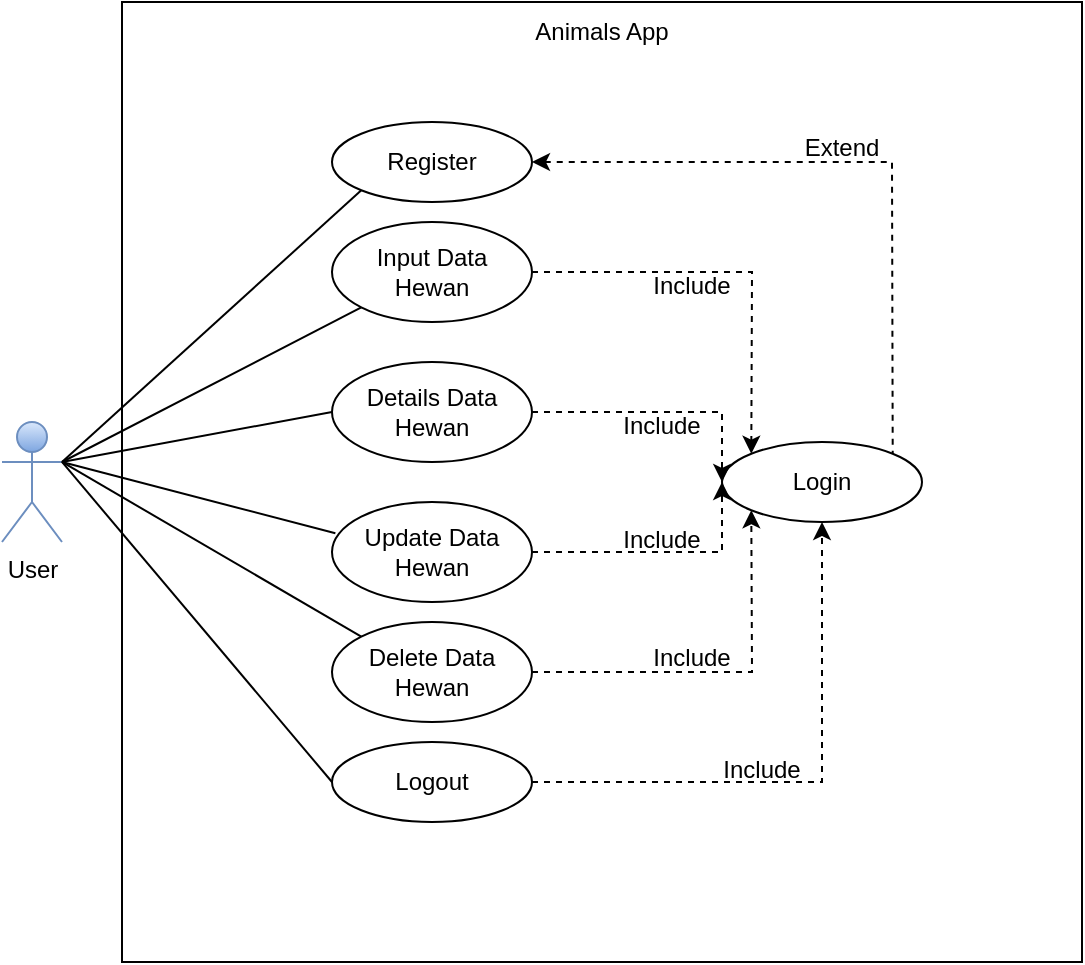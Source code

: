 <mxfile version="22.1.17" type="github">
  <diagram name="Page-1" id="1qvj9gv8hx600xTdqgaV">
    <mxGraphModel dx="946" dy="655" grid="1" gridSize="10" guides="1" tooltips="1" connect="1" arrows="1" fold="1" page="1" pageScale="1" pageWidth="1100" pageHeight="850" math="0" shadow="0">
      <root>
        <mxCell id="0" />
        <mxCell id="1" parent="0" />
        <mxCell id="XbGWUctrTEADIuY7hZU9-1" value="" style="whiteSpace=wrap;html=1;aspect=fixed;" vertex="1" parent="1">
          <mxGeometry x="220" y="80" width="480" height="480" as="geometry" />
        </mxCell>
        <mxCell id="sekp1KyvqEFsNMxRi9oe-1" value="User" style="shape=umlActor;verticalLabelPosition=bottom;verticalAlign=top;html=1;outlineConnect=0;fillColor=#dae8fc;gradientColor=#7ea6e0;strokeColor=#6c8ebf;" parent="1" vertex="1">
          <mxGeometry x="160" y="290" width="30" height="60" as="geometry" />
        </mxCell>
        <mxCell id="sekp1KyvqEFsNMxRi9oe-7" value="Details Data Hewan" style="ellipse;whiteSpace=wrap;html=1;" parent="1" vertex="1">
          <mxGeometry x="325" y="260" width="100" height="50" as="geometry" />
        </mxCell>
        <mxCell id="sekp1KyvqEFsNMxRi9oe-8" value="Input Data&lt;br&gt;Hewan" style="ellipse;whiteSpace=wrap;html=1;" parent="1" vertex="1">
          <mxGeometry x="325" y="190" width="100" height="50" as="geometry" />
        </mxCell>
        <mxCell id="sekp1KyvqEFsNMxRi9oe-11" value="Update Data Hewan" style="ellipse;whiteSpace=wrap;html=1;" parent="1" vertex="1">
          <mxGeometry x="325" y="330" width="100" height="50" as="geometry" />
        </mxCell>
        <mxCell id="sekp1KyvqEFsNMxRi9oe-12" value="Delete Data Hewan" style="ellipse;whiteSpace=wrap;html=1;" parent="1" vertex="1">
          <mxGeometry x="325" y="390" width="100" height="50" as="geometry" />
        </mxCell>
        <mxCell id="sekp1KyvqEFsNMxRi9oe-15" value="Include" style="text;html=1;strokeColor=none;fillColor=none;align=center;verticalAlign=middle;whiteSpace=wrap;rounded=0;" parent="1" vertex="1">
          <mxGeometry x="460" y="277" width="60" height="30" as="geometry" />
        </mxCell>
        <mxCell id="sekp1KyvqEFsNMxRi9oe-16" value="Include" style="text;html=1;strokeColor=none;fillColor=none;align=center;verticalAlign=middle;whiteSpace=wrap;rounded=0;" parent="1" vertex="1">
          <mxGeometry x="475" y="207" width="60" height="30" as="geometry" />
        </mxCell>
        <mxCell id="sekp1KyvqEFsNMxRi9oe-18" value="Include" style="text;html=1;strokeColor=none;fillColor=none;align=center;verticalAlign=middle;whiteSpace=wrap;rounded=0;" parent="1" vertex="1">
          <mxGeometry x="475" y="393" width="60" height="30" as="geometry" />
        </mxCell>
        <mxCell id="sekp1KyvqEFsNMxRi9oe-19" value="Include" style="text;html=1;strokeColor=none;fillColor=none;align=center;verticalAlign=middle;whiteSpace=wrap;rounded=0;" parent="1" vertex="1">
          <mxGeometry x="460" y="334" width="60" height="30" as="geometry" />
        </mxCell>
        <mxCell id="sekp1KyvqEFsNMxRi9oe-21" value="Login" style="ellipse;whiteSpace=wrap;html=1;" parent="1" vertex="1">
          <mxGeometry x="520" y="300" width="100" height="40" as="geometry" />
        </mxCell>
        <mxCell id="sekp1KyvqEFsNMxRi9oe-22" value="Logout" style="ellipse;whiteSpace=wrap;html=1;" parent="1" vertex="1">
          <mxGeometry x="325" y="450" width="100" height="40" as="geometry" />
        </mxCell>
        <mxCell id="sekp1KyvqEFsNMxRi9oe-23" value="Register" style="ellipse;whiteSpace=wrap;html=1;" parent="1" vertex="1">
          <mxGeometry x="325" y="140" width="100" height="40" as="geometry" />
        </mxCell>
        <mxCell id="sekp1KyvqEFsNMxRi9oe-28" value="Extend" style="text;html=1;strokeColor=none;fillColor=none;align=center;verticalAlign=middle;whiteSpace=wrap;rounded=0;" parent="1" vertex="1">
          <mxGeometry x="550" y="138" width="60" height="30" as="geometry" />
        </mxCell>
        <mxCell id="sekp1KyvqEFsNMxRi9oe-29" value="Include" style="text;html=1;strokeColor=none;fillColor=none;align=center;verticalAlign=middle;whiteSpace=wrap;rounded=0;" parent="1" vertex="1">
          <mxGeometry x="510" y="449" width="60" height="30" as="geometry" />
        </mxCell>
        <mxCell id="XbGWUctrTEADIuY7hZU9-3" value="Animals App" style="text;html=1;strokeColor=none;fillColor=none;align=center;verticalAlign=middle;whiteSpace=wrap;rounded=0;" vertex="1" parent="1">
          <mxGeometry x="405" y="80" width="110" height="30" as="geometry" />
        </mxCell>
        <mxCell id="XbGWUctrTEADIuY7hZU9-6" value="" style="endArrow=none;html=1;rounded=0;entryX=0;entryY=1;entryDx=0;entryDy=0;exitX=1;exitY=0.333;exitDx=0;exitDy=0;exitPerimeter=0;" edge="1" parent="1" source="sekp1KyvqEFsNMxRi9oe-1" target="sekp1KyvqEFsNMxRi9oe-23">
          <mxGeometry width="50" height="50" relative="1" as="geometry">
            <mxPoint x="270" y="260" as="sourcePoint" />
            <mxPoint x="320" y="210" as="targetPoint" />
          </mxGeometry>
        </mxCell>
        <mxCell id="XbGWUctrTEADIuY7hZU9-7" value="" style="endArrow=none;html=1;rounded=0;entryX=0;entryY=1;entryDx=0;entryDy=0;" edge="1" parent="1" target="sekp1KyvqEFsNMxRi9oe-8">
          <mxGeometry width="50" height="50" relative="1" as="geometry">
            <mxPoint x="190" y="310" as="sourcePoint" />
            <mxPoint x="290" y="250" as="targetPoint" />
          </mxGeometry>
        </mxCell>
        <mxCell id="XbGWUctrTEADIuY7hZU9-8" value="" style="endArrow=none;html=1;rounded=0;entryX=0;entryY=0.5;entryDx=0;entryDy=0;exitX=1;exitY=0.333;exitDx=0;exitDy=0;exitPerimeter=0;" edge="1" parent="1" source="sekp1KyvqEFsNMxRi9oe-1" target="sekp1KyvqEFsNMxRi9oe-7">
          <mxGeometry width="50" height="50" relative="1" as="geometry">
            <mxPoint x="220" y="330" as="sourcePoint" />
            <mxPoint x="270" y="280" as="targetPoint" />
          </mxGeometry>
        </mxCell>
        <mxCell id="XbGWUctrTEADIuY7hZU9-9" value="" style="endArrow=none;html=1;rounded=0;exitX=0.017;exitY=0.313;exitDx=0;exitDy=0;entryX=1;entryY=0.333;entryDx=0;entryDy=0;entryPerimeter=0;exitPerimeter=0;" edge="1" parent="1" source="sekp1KyvqEFsNMxRi9oe-11" target="sekp1KyvqEFsNMxRi9oe-1">
          <mxGeometry width="50" height="50" relative="1" as="geometry">
            <mxPoint x="280" y="350" as="sourcePoint" />
            <mxPoint x="330" y="300" as="targetPoint" />
          </mxGeometry>
        </mxCell>
        <mxCell id="XbGWUctrTEADIuY7hZU9-10" value="" style="endArrow=none;html=1;rounded=0;entryX=0;entryY=0;entryDx=0;entryDy=0;exitX=1;exitY=0.333;exitDx=0;exitDy=0;exitPerimeter=0;" edge="1" parent="1" source="sekp1KyvqEFsNMxRi9oe-1" target="sekp1KyvqEFsNMxRi9oe-12">
          <mxGeometry width="50" height="50" relative="1" as="geometry">
            <mxPoint x="240" y="410" as="sourcePoint" />
            <mxPoint x="290" y="360" as="targetPoint" />
          </mxGeometry>
        </mxCell>
        <mxCell id="XbGWUctrTEADIuY7hZU9-11" value="" style="endArrow=none;html=1;rounded=0;entryX=0;entryY=0.5;entryDx=0;entryDy=0;exitX=1;exitY=0.333;exitDx=0;exitDy=0;exitPerimeter=0;" edge="1" parent="1" source="sekp1KyvqEFsNMxRi9oe-1" target="sekp1KyvqEFsNMxRi9oe-22">
          <mxGeometry width="50" height="50" relative="1" as="geometry">
            <mxPoint x="240" y="460" as="sourcePoint" />
            <mxPoint x="290" y="410" as="targetPoint" />
          </mxGeometry>
        </mxCell>
        <mxCell id="XbGWUctrTEADIuY7hZU9-12" value="" style="endArrow=classic;html=1;rounded=0;exitX=1;exitY=0.5;exitDx=0;exitDy=0;entryX=0;entryY=0.5;entryDx=0;entryDy=0;dashed=1;" edge="1" parent="1" source="sekp1KyvqEFsNMxRi9oe-7" target="sekp1KyvqEFsNMxRi9oe-21">
          <mxGeometry width="50" height="50" relative="1" as="geometry">
            <mxPoint x="440" y="270" as="sourcePoint" />
            <mxPoint x="490" y="230" as="targetPoint" />
            <Array as="points">
              <mxPoint x="520" y="285" />
            </Array>
          </mxGeometry>
        </mxCell>
        <mxCell id="XbGWUctrTEADIuY7hZU9-13" value="" style="endArrow=classic;html=1;rounded=0;exitX=1;exitY=0.5;exitDx=0;exitDy=0;dashed=1;" edge="1" parent="1" source="sekp1KyvqEFsNMxRi9oe-11">
          <mxGeometry width="50" height="50" relative="1" as="geometry">
            <mxPoint x="390" y="320" as="sourcePoint" />
            <mxPoint x="520" y="320" as="targetPoint" />
            <Array as="points">
              <mxPoint x="520" y="355" />
            </Array>
          </mxGeometry>
        </mxCell>
        <mxCell id="XbGWUctrTEADIuY7hZU9-14" value="" style="endArrow=classic;html=1;rounded=0;exitX=1;exitY=0.5;exitDx=0;exitDy=0;dashed=1;entryX=0;entryY=0;entryDx=0;entryDy=0;" edge="1" parent="1" source="sekp1KyvqEFsNMxRi9oe-8" target="sekp1KyvqEFsNMxRi9oe-21">
          <mxGeometry width="50" height="50" relative="1" as="geometry">
            <mxPoint x="425" y="230" as="sourcePoint" />
            <mxPoint x="520" y="275" as="targetPoint" />
            <Array as="points">
              <mxPoint x="535" y="215" />
            </Array>
          </mxGeometry>
        </mxCell>
        <mxCell id="XbGWUctrTEADIuY7hZU9-15" value="" style="endArrow=none;html=1;rounded=0;exitX=1;exitY=0.5;exitDx=0;exitDy=0;dashed=1;entryX=1;entryY=0;entryDx=0;entryDy=0;startArrow=classic;startFill=1;endFill=0;" edge="1" parent="1" source="sekp1KyvqEFsNMxRi9oe-23" target="sekp1KyvqEFsNMxRi9oe-21">
          <mxGeometry width="50" height="50" relative="1" as="geometry">
            <mxPoint x="450" y="140" as="sourcePoint" />
            <mxPoint x="571" y="227" as="targetPoint" />
            <Array as="points">
              <mxPoint x="605" y="160" />
            </Array>
          </mxGeometry>
        </mxCell>
        <mxCell id="XbGWUctrTEADIuY7hZU9-16" value="" style="endArrow=classic;html=1;rounded=0;exitX=1;exitY=0.5;exitDx=0;exitDy=0;dashed=1;entryX=0;entryY=1;entryDx=0;entryDy=0;" edge="1" parent="1" source="sekp1KyvqEFsNMxRi9oe-12" target="sekp1KyvqEFsNMxRi9oe-21">
          <mxGeometry width="50" height="50" relative="1" as="geometry">
            <mxPoint x="440" y="395" as="sourcePoint" />
            <mxPoint x="535" y="360" as="targetPoint" />
            <Array as="points">
              <mxPoint x="535" y="415" />
            </Array>
          </mxGeometry>
        </mxCell>
        <mxCell id="XbGWUctrTEADIuY7hZU9-17" value="" style="endArrow=classic;html=1;rounded=0;exitX=1;exitY=0.5;exitDx=0;exitDy=0;dashed=1;entryX=0.5;entryY=1;entryDx=0;entryDy=0;" edge="1" parent="1" source="sekp1KyvqEFsNMxRi9oe-22" target="sekp1KyvqEFsNMxRi9oe-21">
          <mxGeometry width="50" height="50" relative="1" as="geometry">
            <mxPoint x="450" y="466" as="sourcePoint" />
            <mxPoint x="570" y="390" as="targetPoint" />
            <Array as="points">
              <mxPoint x="570" y="470" />
            </Array>
          </mxGeometry>
        </mxCell>
      </root>
    </mxGraphModel>
  </diagram>
</mxfile>
